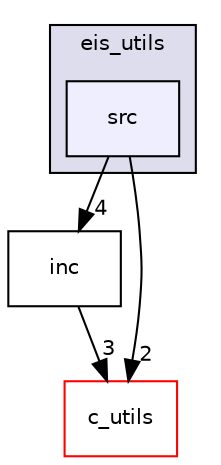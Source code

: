 digraph "src/utils/eis_utils/src" {
  compound=true
  node [ fontsize="10", fontname="Helvetica"];
  edge [ labelfontsize="10", labelfontname="Helvetica"];
  subgraph clusterdir_24f0059333b1cbf272530b23d3c572d4 {
    graph [ bgcolor="#ddddee", pencolor="black", label="eis_utils" fontname="Helvetica", fontsize="10", URL="dir_24f0059333b1cbf272530b23d3c572d4.html"]
  dir_edf3c729d520e7726bf59655ae030726 [shape=box, label="src", style="filled", fillcolor="#eeeeff", pencolor="black", URL="dir_edf3c729d520e7726bf59655ae030726.html"];
  }
  dir_c7a1c1ffb003d16fff8b55fff77c3070 [shape=box label="inc" URL="dir_c7a1c1ffb003d16fff8b55fff77c3070.html"];
  dir_defa76d82d084e8131791c5f3e6d181e [shape=box label="c_utils" fillcolor="white" style="filled" color="red" URL="dir_defa76d82d084e8131791c5f3e6d181e.html"];
  dir_edf3c729d520e7726bf59655ae030726->dir_c7a1c1ffb003d16fff8b55fff77c3070 [headlabel="4", labeldistance=1.5 headhref="dir_000176_000175.html"];
  dir_edf3c729d520e7726bf59655ae030726->dir_defa76d82d084e8131791c5f3e6d181e [headlabel="2", labeldistance=1.5 headhref="dir_000176_000155.html"];
  dir_c7a1c1ffb003d16fff8b55fff77c3070->dir_defa76d82d084e8131791c5f3e6d181e [headlabel="3", labeldistance=1.5 headhref="dir_000175_000155.html"];
}

